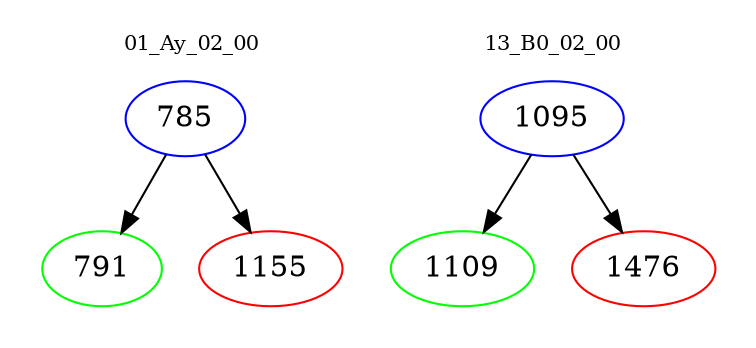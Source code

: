 digraph{
subgraph cluster_0 {
color = white
label = "01_Ay_02_00";
fontsize=10;
T0_785 [label="785", color="blue"]
T0_785 -> T0_791 [color="black"]
T0_791 [label="791", color="green"]
T0_785 -> T0_1155 [color="black"]
T0_1155 [label="1155", color="red"]
}
subgraph cluster_1 {
color = white
label = "13_B0_02_00";
fontsize=10;
T1_1095 [label="1095", color="blue"]
T1_1095 -> T1_1109 [color="black"]
T1_1109 [label="1109", color="green"]
T1_1095 -> T1_1476 [color="black"]
T1_1476 [label="1476", color="red"]
}
}
